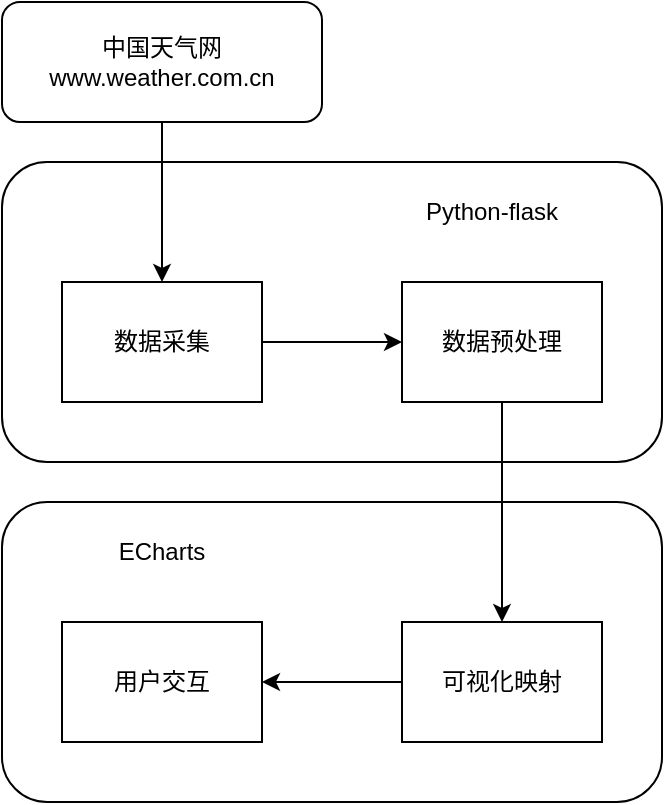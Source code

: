 <mxfile>
    <diagram id="7JKkstoyvTKebrSsjmDe" name="第 1 页">
        <mxGraphModel dx="730" dy="449" grid="1" gridSize="10" guides="1" tooltips="1" connect="1" arrows="1" fold="1" page="1" pageScale="1" pageWidth="827" pageHeight="1169" math="0" shadow="0">
            <root>
                <mxCell id="0"/>
                <mxCell id="1" parent="0"/>
                <mxCell id="10" value="" style="rounded=1;whiteSpace=wrap;html=1;" vertex="1" parent="1">
                    <mxGeometry x="40" y="330" width="330" height="150" as="geometry"/>
                </mxCell>
                <mxCell id="3" value="" style="rounded=1;whiteSpace=wrap;html=1;" vertex="1" parent="1">
                    <mxGeometry x="40" y="160" width="330" height="150" as="geometry"/>
                </mxCell>
                <mxCell id="7" style="edgeStyle=none;html=1;exitX=0.5;exitY=1;exitDx=0;exitDy=0;" edge="1" parent="1" source="2" target="4">
                    <mxGeometry relative="1" as="geometry"/>
                </mxCell>
                <mxCell id="2" value="中国天气网&lt;br&gt;www.weather.com.cn" style="rounded=1;whiteSpace=wrap;html=1;" vertex="1" parent="1">
                    <mxGeometry x="40" y="80" width="160" height="60" as="geometry"/>
                </mxCell>
                <mxCell id="8" style="edgeStyle=none;html=1;exitX=1;exitY=0.5;exitDx=0;exitDy=0;entryX=0;entryY=0.5;entryDx=0;entryDy=0;" edge="1" parent="1" source="4" target="5">
                    <mxGeometry relative="1" as="geometry"/>
                </mxCell>
                <mxCell id="4" value="数据采集" style="rounded=0;whiteSpace=wrap;html=1;" vertex="1" parent="1">
                    <mxGeometry x="70" y="220" width="100" height="60" as="geometry"/>
                </mxCell>
                <mxCell id="14" style="edgeStyle=none;html=1;exitX=0.5;exitY=1;exitDx=0;exitDy=0;" edge="1" parent="1" source="5" target="12">
                    <mxGeometry relative="1" as="geometry"/>
                </mxCell>
                <mxCell id="5" value="数据预处理" style="rounded=0;whiteSpace=wrap;html=1;" vertex="1" parent="1">
                    <mxGeometry x="240" y="220" width="100" height="60" as="geometry"/>
                </mxCell>
                <mxCell id="6" value="Python-flask" style="text;html=1;strokeColor=none;fillColor=none;align=center;verticalAlign=middle;whiteSpace=wrap;rounded=0;" vertex="1" parent="1">
                    <mxGeometry x="240" y="170" width="90" height="30" as="geometry"/>
                </mxCell>
                <mxCell id="11" value="用户交互" style="rounded=0;whiteSpace=wrap;html=1;" vertex="1" parent="1">
                    <mxGeometry x="70" y="390" width="100" height="60" as="geometry"/>
                </mxCell>
                <mxCell id="15" style="edgeStyle=none;html=1;exitX=0;exitY=0.5;exitDx=0;exitDy=0;" edge="1" parent="1" source="12" target="11">
                    <mxGeometry relative="1" as="geometry"/>
                </mxCell>
                <mxCell id="12" value="可视化映射" style="rounded=0;whiteSpace=wrap;html=1;" vertex="1" parent="1">
                    <mxGeometry x="240" y="390" width="100" height="60" as="geometry"/>
                </mxCell>
                <mxCell id="13" value="ECharts" style="text;html=1;strokeColor=none;fillColor=none;align=center;verticalAlign=middle;whiteSpace=wrap;rounded=0;" vertex="1" parent="1">
                    <mxGeometry x="75" y="340" width="90" height="30" as="geometry"/>
                </mxCell>
            </root>
        </mxGraphModel>
    </diagram>
</mxfile>